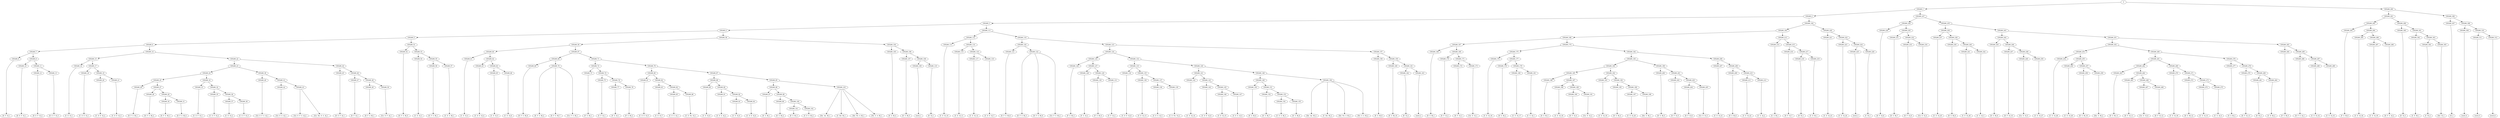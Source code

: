 digraph sample{
"S" -> "C85289_1";
"C85289_1" -> "C85289_2";
"C85289_2" -> "C85289_3";
"C85289_3" -> "C85289_4";
"C85289_4" -> "C85289_5";
"C85289_5" -> "C85289_6";
"C85289_6" -> "C85289_7";
"C85289_7" -> "C85289_8";
"C85289_8" -> "[D  F  G]_1";
"C85289_7" -> "C85289_9";
"C85289_9" -> "C85289_10";
"C85289_10" -> "[D  E  F  G]_1";
"C85289_9" -> "C85289_11";
"C85289_11" -> "C85289_12";
"C85289_12" -> "[D  E  F  G]_2";
"C85289_11" -> "C85289_13";
"C85289_13" -> "[D  E  F  G]_3";
"C85289_6" -> "C85289_14";
"C85289_14" -> "C85289_15";
"C85289_15" -> "C85289_16";
"C85289_16" -> "[C  E  G]_1";
"C85289_15" -> "C85289_17";
"C85289_17" -> "C85289_18";
"C85289_18" -> "[C  D  E  G]_1";
"C85289_17" -> "C85289_19";
"C85289_19" -> "C85289_20";
"C85289_20" -> "[C  D  E  G]_2";
"C85289_19" -> "C85289_21";
"C85289_21" -> "[C  D  E  G]_3";
"C85289_14" -> "C85289_22";
"C85289_22" -> "C85289_23";
"C85289_23" -> "C85289_24";
"C85289_24" -> "C85289_25";
"C85289_25" -> "C85289_26";
"C85289_26" -> "[D  F  G  B]_1";
"C85289_25" -> "C85289_27";
"C85289_27" -> "C85289_28";
"C85289_28" -> "[D  F  G  B]_2";
"C85289_27" -> "C85289_29";
"C85289_29" -> "C85289_30";
"C85289_30" -> "[D  F  G  B]_3";
"C85289_29" -> "C85289_31";
"C85289_31" -> "[D  F  G  B]_4";
"C85289_24" -> "C85289_32";
"C85289_32" -> "C85289_33";
"C85289_33" -> "[C  E  F  G]_1";
"C85289_32" -> "C85289_34";
"C85289_34" -> "C85289_35";
"C85289_35" -> "[C  E  F  G]_2";
"C85289_34" -> "C85289_36";
"C85289_36" -> "C85289_37";
"C85289_37" -> "[C  E  G]_2";
"C85289_36" -> "C85289_38";
"C85289_38" -> "[C  E  F  G]_3";
"C85289_23" -> "C85289_39";
"C85289_39" -> "C85289_40";
"C85289_40" -> "[Cis  E  F  G  A]_1";
"C85289_39" -> "C85289_41";
"C85289_41" -> "C85289_42";
"C85289_42" -> "[Cis  E  G  A]_1";
"C85289_41" -> "C85289_43";
"C85289_43" -> "[Cis  E  F  G  A]_2";
"C85289_43" -> "[Cis  Dis  E  G  A]_1";
"C85289_22" -> "C85289_44";
"C85289_44" -> "C85289_45";
"C85289_45" -> "[D  E  F  A]_1";
"C85289_44" -> "C85289_46";
"C85289_46" -> "C85289_47";
"C85289_47" -> "[D  F  A]_1";
"C85289_46" -> "C85289_48";
"C85289_48" -> "C85289_49";
"C85289_49" -> "[D  F  A  B]_1";
"C85289_48" -> "C85289_50";
"C85289_50" -> "[Cis  D  F  A]_1";
"C85289_5" -> "C85289_51";
"C85289_51" -> "C85289_52";
"C85289_52" -> "[D  F  G  B]_5";
"C85289_51" -> "C85289_53";
"C85289_53" -> "C85289_54";
"C85289_54" -> "[C  E  G]_3";
"C85289_53" -> "C85289_55";
"C85289_55" -> "C85289_56";
"C85289_56" -> "[E  F  G  B]_1";
"C85289_55" -> "C85289_57";
"C85289_57" -> "[C  E  G  B]_1";
"C85289_4" -> "C85289_58";
"C85289_58" -> "C85289_59";
"C85289_59" -> "C85289_60";
"C85289_60" -> "C85289_61";
"C85289_61" -> "[C  E  G]_4";
"C85289_60" -> "C85289_62";
"C85289_62" -> "C85289_63";
"C85289_63" -> "[C  D  E  G]_4";
"C85289_62" -> "C85289_64";
"C85289_64" -> "C85289_65";
"C85289_65" -> "[C  E  G]_5";
"C85289_64" -> "C85289_66";
"C85289_66" -> "[C  E  G]_6";
"C85289_59" -> "C85289_67";
"C85289_67" -> "C85289_68";
"C85289_68" -> "C85289_69";
"C85289_69" -> "[D  F  G  B]_6";
"C85289_68" -> "C85289_70";
"C85289_70" -> "[E  F  G  B]_2";
"C85289_70" -> "[D  F  G  B]_7";
"C85289_70" -> "[Cis  F  G  B]_1";
"C85289_67" -> "C85289_71";
"C85289_71" -> "C85289_72";
"C85289_72" -> "C85289_73";
"C85289_73" -> "[F  G  B]_1";
"C85289_72" -> "C85289_74";
"C85289_74" -> "C85289_75";
"C85289_75" -> "[C  F  G]_1";
"C85289_74" -> "C85289_76";
"C85289_76" -> "C85289_77";
"C85289_77" -> "[F  G  A]_1";
"C85289_76" -> "C85289_78";
"C85289_78" -> "[F  G  B]_2";
"C85289_71" -> "C85289_79";
"C85289_79" -> "C85289_80";
"C85289_80" -> "C85289_81";
"C85289_81" -> "[C  D  E  G]_5";
"C85289_80" -> "C85289_82";
"C85289_82" -> "C85289_83";
"C85289_83" -> "[C  E  G]_7";
"C85289_82" -> "C85289_84";
"C85289_84" -> "C85289_85";
"C85289_85" -> "[C  E  G  A]_1";
"C85289_84" -> "C85289_86";
"C85289_86" -> "[C  E  Fis  G]_1";
"C85289_79" -> "C85289_87";
"C85289_87" -> "C85289_88";
"C85289_88" -> "C85289_89";
"C85289_89" -> "[C  E  G]_8";
"C85289_88" -> "C85289_90";
"C85289_90" -> "C85289_91";
"C85289_91" -> "[C  E  G  A]_2";
"C85289_90" -> "C85289_92";
"C85289_92" -> "C85289_93";
"C85289_93" -> "[C  E  G]_9";
"C85289_92" -> "C85289_94";
"C85289_94" -> "[C  D  E  G]_6";
"C85289_87" -> "C85289_95";
"C85289_95" -> "C85289_96";
"C85289_96" -> "C85289_97";
"C85289_97" -> "[E  G  B]_1";
"C85289_96" -> "C85289_98";
"C85289_98" -> "C85289_99";
"C85289_99" -> "[E  G  B]_2";
"C85289_98" -> "C85289_100";
"C85289_100" -> "C85289_101";
"C85289_101" -> "[E  G  B]_3";
"C85289_100" -> "C85289_102";
"C85289_102" -> "[C  E  G  B]_2";
"C85289_95" -> "C85289_103";
"C85289_103" -> "[Dis  Ais  B]_1";
"C85289_103" -> "[C  Dis  B]_1";
"C85289_103" -> "[Dis  Fis  A  B]_1";
"C85289_103" -> "[Fis  G  A  B]_1";
"C85289_58" -> "C85289_104";
"C85289_104" -> "C85289_105";
"C85289_105" -> "[E  G  B]_4";
"C85289_104" -> "C85289_106";
"C85289_106" -> "C85289_107";
"C85289_107" -> "[E  G  B]_5";
"C85289_106" -> "C85289_108";
"C85289_108" -> "C85289_109";
"C85289_109" -> "[rest]_1";
"C85289_108" -> "C85289_110";
"C85289_110" -> "[E  G]_1";
"C85289_3" -> "C85289_111";
"C85289_111" -> "C85289_112";
"C85289_112" -> "C85289_113";
"C85289_113" -> "[C  E  G]_10";
"C85289_112" -> "C85289_114";
"C85289_114" -> "C85289_115";
"C85289_115" -> "[C  E  G]_11";
"C85289_114" -> "C85289_116";
"C85289_116" -> "C85289_117";
"C85289_117" -> "[C  E  G]_12";
"C85289_116" -> "C85289_118";
"C85289_118" -> "[C  D  E  G]_7";
"C85289_111" -> "C85289_119";
"C85289_119" -> "C85289_120";
"C85289_120" -> "C85289_121";
"C85289_121" -> "[D  F  G  B]_8";
"C85289_120" -> "C85289_122";
"C85289_122" -> "[E  F  G  B]_3";
"C85289_122" -> "[D  F  G  B]_9";
"C85289_122" -> "[Cis  F  G  B]_2";
"C85289_119" -> "C85289_123";
"C85289_123" -> "C85289_124";
"C85289_124" -> "C85289_125";
"C85289_125" -> "C85289_126";
"C85289_126" -> "[F  G  B]_3";
"C85289_125" -> "C85289_127";
"C85289_127" -> "C85289_128";
"C85289_128" -> "[F  G  A]_2";
"C85289_127" -> "C85289_129";
"C85289_129" -> "C85289_130";
"C85289_130" -> "[F  G  B]_4";
"C85289_129" -> "C85289_131";
"C85289_131" -> "[C  F  G]_2";
"C85289_124" -> "C85289_132";
"C85289_132" -> "C85289_133";
"C85289_133" -> "C85289_134";
"C85289_134" -> "[C  D  E  G]_8";
"C85289_133" -> "C85289_135";
"C85289_135" -> "C85289_136";
"C85289_136" -> "[C  E  G]_13";
"C85289_135" -> "C85289_137";
"C85289_137" -> "C85289_138";
"C85289_138" -> "[C  E  G  A]_3";
"C85289_137" -> "C85289_139";
"C85289_139" -> "[C  E  Fis  G]_2";
"C85289_132" -> "C85289_140";
"C85289_140" -> "C85289_141";
"C85289_141" -> "C85289_142";
"C85289_142" -> "[C  E  G]_14";
"C85289_141" -> "C85289_143";
"C85289_143" -> "C85289_144";
"C85289_144" -> "[C  D  E  G]_9";
"C85289_143" -> "C85289_145";
"C85289_145" -> "C85289_146";
"C85289_146" -> "[C  E  G]_15";
"C85289_145" -> "C85289_147";
"C85289_147" -> "[C  E  G  A]_4";
"C85289_140" -> "C85289_148";
"C85289_148" -> "C85289_149";
"C85289_149" -> "C85289_150";
"C85289_150" -> "[E  G  B]_6";
"C85289_149" -> "C85289_151";
"C85289_151" -> "C85289_152";
"C85289_152" -> "[E  G  B]_7";
"C85289_151" -> "C85289_153";
"C85289_153" -> "C85289_154";
"C85289_154" -> "[C  E  G  B]_3";
"C85289_153" -> "C85289_155";
"C85289_155" -> "[E  G  B]_8";
"C85289_148" -> "C85289_156";
"C85289_156" -> "[Dis  Ais  B]_2";
"C85289_156" -> "[C  Dis  B]_2";
"C85289_156" -> "[Dis  Fis  A  B]_2";
"C85289_156" -> "[Fis  G  A  B]_2";
"C85289_123" -> "C85289_157";
"C85289_157" -> "C85289_158";
"C85289_158" -> "[E  G  B]_9";
"C85289_157" -> "C85289_159";
"C85289_159" -> "C85289_160";
"C85289_160" -> "[E  G  B]_10";
"C85289_159" -> "C85289_161";
"C85289_161" -> "C85289_162";
"C85289_162" -> "[E  G]_2";
"C85289_161" -> "C85289_163";
"C85289_163" -> "[rest]_2";
"C85289_2" -> "C85289_164";
"C85289_164" -> "C85289_165";
"C85289_165" -> "C85289_166";
"C85289_166" -> "C85289_167";
"C85289_167" -> "C85289_168";
"C85289_168" -> "[D  G  B]_1";
"C85289_167" -> "C85289_169";
"C85289_169" -> "C85289_170";
"C85289_170" -> "[D  F  G]_2";
"C85289_169" -> "C85289_171";
"C85289_171" -> "C85289_172";
"C85289_172" -> "[D  F  G]_3";
"C85289_171" -> "C85289_173";
"C85289_173" -> "[Cis  E  G]_1";
"C85289_166" -> "C85289_174";
"C85289_174" -> "C85289_175";
"C85289_175" -> "C85289_176";
"C85289_176" -> "[C  E  G]_16";
"C85289_175" -> "C85289_177";
"C85289_177" -> "C85289_178";
"C85289_178" -> "[D  G  B]_2";
"C85289_177" -> "C85289_179";
"C85289_179" -> "C85289_180";
"C85289_180" -> "[C  E  G]_17";
"C85289_179" -> "C85289_181";
"C85289_181" -> "[C  G  A]_1";
"C85289_174" -> "C85289_182";
"C85289_182" -> "C85289_183";
"C85289_183" -> "C85289_184";
"C85289_184" -> "C85289_185";
"C85289_185" -> "C85289_186";
"C85289_186" -> "[D  G  B]_3";
"C85289_185" -> "C85289_187";
"C85289_187" -> "C85289_188";
"C85289_188" -> "[C  E  G]_18";
"C85289_187" -> "C85289_189";
"C85289_189" -> "C85289_190";
"C85289_190" -> "[D  F  G]_4";
"C85289_189" -> "C85289_191";
"C85289_191" -> "[Cis  E  G]_2";
"C85289_184" -> "C85289_192";
"C85289_192" -> "C85289_193";
"C85289_193" -> "[C  E  G]_19";
"C85289_192" -> "C85289_194";
"C85289_194" -> "C85289_195";
"C85289_195" -> "[D  G  B]_4";
"C85289_194" -> "C85289_196";
"C85289_196" -> "C85289_197";
"C85289_197" -> "[C  E  G]_20";
"C85289_196" -> "C85289_198";
"C85289_198" -> "[Dis  G  B]_1";
"C85289_183" -> "C85289_199";
"C85289_199" -> "C85289_200";
"C85289_200" -> "[D  G  B]_5";
"C85289_199" -> "C85289_201";
"C85289_201" -> "C85289_202";
"C85289_202" -> "[D  F  G]_5";
"C85289_201" -> "C85289_203";
"C85289_203" -> "C85289_204";
"C85289_204" -> "[D  F  G]_6";
"C85289_203" -> "C85289_205";
"C85289_205" -> "[Cis  E  G]_3";
"C85289_182" -> "C85289_206";
"C85289_206" -> "C85289_207";
"C85289_207" -> "[C  E  G]_21";
"C85289_206" -> "C85289_208";
"C85289_208" -> "C85289_209";
"C85289_209" -> "[D  G  B]_6";
"C85289_208" -> "C85289_210";
"C85289_210" -> "C85289_211";
"C85289_211" -> "[C  E  G]_22";
"C85289_210" -> "C85289_212";
"C85289_212" -> "[C  G  A]_2";
"C85289_165" -> "C85289_213";
"C85289_213" -> "C85289_214";
"C85289_214" -> "[G  A  B]_1";
"C85289_213" -> "C85289_215";
"C85289_215" -> "C85289_216";
"C85289_216" -> "[D  F  G]_7";
"C85289_215" -> "C85289_217";
"C85289_217" -> "C85289_218";
"C85289_218" -> "[D  E]_1";
"C85289_217" -> "C85289_219";
"C85289_219" -> "[C  D  B]_1";
"C85289_164" -> "C85289_220";
"C85289_220" -> "C85289_221";
"C85289_221" -> "[C  E  G]_23";
"C85289_220" -> "C85289_222";
"C85289_222" -> "C85289_223";
"C85289_223" -> "[C  E  G]_24";
"C85289_222" -> "C85289_224";
"C85289_224" -> "C85289_225";
"C85289_225" -> "[rest]_3";
"C85289_224" -> "C85289_226";
"C85289_226" -> "[C  E]_1";
"C85289_1" -> "C85289_227";
"C85289_227" -> "C85289_228";
"C85289_228" -> "C85289_229";
"C85289_229" -> "[D  F  G]_8";
"C85289_228" -> "C85289_230";
"C85289_230" -> "C85289_231";
"C85289_231" -> "[D  G  B]_7";
"C85289_230" -> "C85289_232";
"C85289_232" -> "C85289_233";
"C85289_233" -> "[D  F  G]_9";
"C85289_232" -> "C85289_234";
"C85289_234" -> "[Cis  E  G]_4";
"C85289_227" -> "C85289_235";
"C85289_235" -> "C85289_236";
"C85289_236" -> "C85289_237";
"C85289_237" -> "[C  E  G]_25";
"C85289_236" -> "C85289_238";
"C85289_238" -> "C85289_239";
"C85289_239" -> "[D  G  B]_8";
"C85289_238" -> "C85289_240";
"C85289_240" -> "C85289_241";
"C85289_241" -> "[C  E  G]_26";
"C85289_240" -> "C85289_242";
"C85289_242" -> "[C  G  A]_3";
"C85289_235" -> "C85289_243";
"C85289_243" -> "C85289_244";
"C85289_244" -> "C85289_245";
"C85289_245" -> "[D  G  B]_9";
"C85289_244" -> "C85289_246";
"C85289_246" -> "C85289_247";
"C85289_247" -> "[D  F  G]_10";
"C85289_246" -> "C85289_248";
"C85289_248" -> "C85289_249";
"C85289_249" -> "[Cis  E  G]_5";
"C85289_248" -> "C85289_250";
"C85289_250" -> "[C  E  G]_27";
"C85289_243" -> "C85289_251";
"C85289_251" -> "C85289_252";
"C85289_252" -> "C85289_253";
"C85289_253" -> "C85289_254";
"C85289_254" -> "[C  E  G]_28";
"C85289_253" -> "C85289_255";
"C85289_255" -> "C85289_256";
"C85289_256" -> "[C  E  G]_29";
"C85289_255" -> "C85289_257";
"C85289_257" -> "C85289_258";
"C85289_258" -> "[D  G  B]_10";
"C85289_257" -> "C85289_259";
"C85289_259" -> "[Dis  G  B]_2";
"C85289_252" -> "C85289_260";
"C85289_260" -> "C85289_261";
"C85289_261" -> "C85289_262";
"C85289_262" -> "C85289_263";
"C85289_263" -> "[D  G  B]_11";
"C85289_262" -> "C85289_264";
"C85289_264" -> "C85289_265";
"C85289_265" -> "[D  F  G]_11";
"C85289_264" -> "C85289_266";
"C85289_266" -> "C85289_267";
"C85289_267" -> "[Cis  E  G]_6";
"C85289_266" -> "C85289_268";
"C85289_268" -> "[D  F  G]_12";
"C85289_261" -> "C85289_269";
"C85289_269" -> "C85289_270";
"C85289_270" -> "[C  E  G]_30";
"C85289_269" -> "C85289_271";
"C85289_271" -> "C85289_272";
"C85289_272" -> "[D  G  B]_12";
"C85289_271" -> "C85289_273";
"C85289_273" -> "C85289_274";
"C85289_274" -> "[C  E  G]_31";
"C85289_273" -> "C85289_275";
"C85289_275" -> "[C  G  A]_4";
"C85289_260" -> "C85289_276";
"C85289_276" -> "C85289_277";
"C85289_277" -> "[G  A  B]_2";
"C85289_276" -> "C85289_278";
"C85289_278" -> "C85289_279";
"C85289_279" -> "[D  F  G]_13";
"C85289_278" -> "C85289_280";
"C85289_280" -> "C85289_281";
"C85289_281" -> "[D  E]_2";
"C85289_280" -> "C85289_282";
"C85289_282" -> "[C  D  B]_2";
"C85289_251" -> "C85289_283";
"C85289_283" -> "C85289_284";
"C85289_284" -> "[F  G  B]_5";
"C85289_283" -> "C85289_285";
"C85289_285" -> "C85289_286";
"C85289_286" -> "[D  F  G  A]_1";
"C85289_285" -> "C85289_287";
"C85289_287" -> "C85289_288";
"C85289_288" -> "[C  E  G]_32";
"C85289_287" -> "C85289_289";
"C85289_289" -> "[C  E  G]_33";
"S" -> "C85289_290";
"C85289_290" -> "C85289_291";
"C85289_291" -> "C85289_292";
"C85289_292" -> "C85289_293";
"C85289_293" -> "[F  G  B]_6";
"C85289_292" -> "C85289_294";
"C85289_294" -> "C85289_295";
"C85289_295" -> "[C  E  G]_34";
"C85289_294" -> "C85289_296";
"C85289_296" -> "C85289_297";
"C85289_297" -> "[C  E  G]_35";
"C85289_296" -> "C85289_298";
"C85289_298" -> "[D  F  G  A]_2";
"C85289_291" -> "C85289_299";
"C85289_299" -> "C85289_300";
"C85289_300" -> "[E  G]_3";
"C85289_299" -> "C85289_301";
"C85289_301" -> "C85289_302";
"C85289_302" -> "[C  E  B]_1";
"C85289_301" -> "C85289_303";
"C85289_303" -> "C85289_304";
"C85289_304" -> "[C  E]_2";
"C85289_303" -> "C85289_305";
"C85289_305" -> "[Dis  G]_1";
"C85289_290" -> "C85289_306";
"C85289_306" -> "C85289_307";
"C85289_307" -> "[C]_1";
"C85289_306" -> "C85289_308";
"C85289_308" -> "C85289_309";
"C85289_309" -> "[rest]_4";
"C85289_308" -> "C85289_310";
"C85289_310" -> "C85289_311";
"C85289_311" -> "[rest]_5";
"C85289_310" -> "C85289_312";
"C85289_312" -> "[rest]_6";

{rank = min; "S";}
{rank = same; "C85289_1"; "C85289_290";}
{rank = same; "C85289_2"; "C85289_227"; "C85289_291"; "C85289_306";}
{rank = same; "C85289_3"; "C85289_164"; "C85289_228"; "C85289_235"; "C85289_292"; "C85289_299"; "C85289_307"; "C85289_308";}
{rank = same; "C85289_4"; "C85289_111"; "C85289_165"; "C85289_220"; "C85289_229"; "C85289_230"; "C85289_236"; "C85289_243"; "C85289_293"; "C85289_294"; "C85289_300"; "C85289_301"; "C85289_309"; "C85289_310";}
{rank = same; "C85289_5"; "C85289_58"; "C85289_112"; "C85289_119"; "C85289_166"; "C85289_213"; "C85289_221"; "C85289_222"; "C85289_231"; "C85289_232"; "C85289_237"; "C85289_238"; "C85289_244"; "C85289_251"; "C85289_295"; "C85289_296"; "C85289_302"; "C85289_303"; "C85289_311"; "C85289_312";}
{rank = same; "C85289_6"; "C85289_51"; "C85289_59"; "C85289_104"; "C85289_113"; "C85289_114"; "C85289_120"; "C85289_123"; "C85289_167"; "C85289_174"; "C85289_214"; "C85289_215"; "C85289_223"; "C85289_224"; "C85289_233"; "C85289_234"; "C85289_239"; "C85289_240"; "C85289_245"; "C85289_246"; "C85289_252"; "C85289_283"; "C85289_297"; "C85289_298"; "C85289_304"; "C85289_305";}
{rank = same; "C85289_7"; "C85289_14"; "C85289_52"; "C85289_53"; "C85289_60"; "C85289_67"; "C85289_105"; "C85289_106"; "C85289_115"; "C85289_116"; "C85289_121"; "C85289_122"; "C85289_124"; "C85289_157"; "C85289_168"; "C85289_169"; "C85289_175"; "C85289_182"; "C85289_216"; "C85289_217"; "C85289_225"; "C85289_226"; "C85289_241"; "C85289_242"; "C85289_247"; "C85289_248"; "C85289_253"; "C85289_260"; "C85289_284"; "C85289_285";}
{rank = same; "C85289_8"; "C85289_9"; "C85289_15"; "C85289_22"; "C85289_54"; "C85289_55"; "C85289_61"; "C85289_62"; "C85289_68"; "C85289_71"; "C85289_107"; "C85289_108"; "C85289_117"; "C85289_118"; "C85289_125"; "C85289_132"; "C85289_158"; "C85289_159"; "C85289_170"; "C85289_171"; "C85289_176"; "C85289_177"; "C85289_183"; "C85289_206"; "C85289_218"; "C85289_219"; "C85289_249"; "C85289_250"; "C85289_254"; "C85289_255"; "C85289_261"; "C85289_276"; "C85289_286"; "C85289_287";}
{rank = same; "C85289_10"; "C85289_11"; "C85289_16"; "C85289_17"; "C85289_23"; "C85289_44"; "C85289_56"; "C85289_57"; "C85289_63"; "C85289_64"; "C85289_69"; "C85289_70"; "C85289_72"; "C85289_79"; "C85289_109"; "C85289_110"; "C85289_126"; "C85289_127"; "C85289_133"; "C85289_140"; "C85289_160"; "C85289_161"; "C85289_172"; "C85289_173"; "C85289_178"; "C85289_179"; "C85289_184"; "C85289_199"; "C85289_207"; "C85289_208"; "C85289_256"; "C85289_257"; "C85289_262"; "C85289_269"; "C85289_277"; "C85289_278"; "C85289_288"; "C85289_289";}
{rank = same; "C85289_12"; "C85289_13"; "C85289_18"; "C85289_19"; "C85289_24"; "C85289_39"; "C85289_45"; "C85289_46"; "C85289_65"; "C85289_66"; "C85289_73"; "C85289_74"; "C85289_80"; "C85289_87"; "C85289_128"; "C85289_129"; "C85289_134"; "C85289_135"; "C85289_141"; "C85289_148"; "C85289_162"; "C85289_163"; "C85289_180"; "C85289_181"; "C85289_185"; "C85289_192"; "C85289_200"; "C85289_201"; "C85289_209"; "C85289_210"; "C85289_258"; "C85289_259"; "C85289_263"; "C85289_264"; "C85289_270"; "C85289_271"; "C85289_279"; "C85289_280";}
{rank = same; "C85289_20"; "C85289_21"; "C85289_25"; "C85289_32"; "C85289_40"; "C85289_41"; "C85289_47"; "C85289_48"; "C85289_75"; "C85289_76"; "C85289_81"; "C85289_82"; "C85289_88"; "C85289_95"; "C85289_130"; "C85289_131"; "C85289_136"; "C85289_137"; "C85289_142"; "C85289_143"; "C85289_149"; "C85289_156"; "C85289_186"; "C85289_187"; "C85289_193"; "C85289_194"; "C85289_202"; "C85289_203"; "C85289_211"; "C85289_212"; "C85289_265"; "C85289_266"; "C85289_272"; "C85289_273"; "C85289_281"; "C85289_282";}
{rank = same; "C85289_26"; "C85289_27"; "C85289_33"; "C85289_34"; "C85289_42"; "C85289_43"; "C85289_49"; "C85289_50"; "C85289_77"; "C85289_78"; "C85289_83"; "C85289_84"; "C85289_89"; "C85289_90"; "C85289_96"; "C85289_103"; "C85289_138"; "C85289_139"; "C85289_144"; "C85289_145"; "C85289_150"; "C85289_151"; "C85289_188"; "C85289_189"; "C85289_195"; "C85289_196"; "C85289_204"; "C85289_205"; "C85289_267"; "C85289_268"; "C85289_274"; "C85289_275";}
{rank = same; "C85289_28"; "C85289_29"; "C85289_35"; "C85289_36"; "C85289_85"; "C85289_86"; "C85289_91"; "C85289_92"; "C85289_97"; "C85289_98"; "C85289_146"; "C85289_147"; "C85289_152"; "C85289_153"; "C85289_190"; "C85289_191"; "C85289_197"; "C85289_198";}
{rank = same; "C85289_30"; "C85289_31"; "C85289_37"; "C85289_38"; "C85289_93"; "C85289_94"; "C85289_99"; "C85289_100"; "C85289_154"; "C85289_155";}
{rank = same; "C85289_101"; "C85289_102";}
{rank = same; "[C  D  B]_1"; "[C  D  B]_2"; "[C  D  E  G]_1"; "[C  D  E  G]_2"; "[C  D  E  G]_3"; "[C  D  E  G]_4"; "[C  D  E  G]_5"; "[C  D  E  G]_6"; "[C  D  E  G]_7"; "[C  D  E  G]_8"; "[C  D  E  G]_9"; "[C  Dis  B]_1"; "[C  Dis  B]_2"; "[C  E  B]_1"; "[C  E  F  G]_1"; "[C  E  F  G]_2"; "[C  E  F  G]_3"; "[C  E  Fis  G]_1"; "[C  E  Fis  G]_2"; "[C  E  G  A]_1"; "[C  E  G  A]_2"; "[C  E  G  A]_3"; "[C  E  G  A]_4"; "[C  E  G  B]_1"; "[C  E  G  B]_2"; "[C  E  G  B]_3"; "[C  E  G]_1"; "[C  E  G]_2"; "[C  E  G]_3"; "[C  E  G]_4"; "[C  E  G]_5"; "[C  E  G]_6"; "[C  E  G]_7"; "[C  E  G]_8"; "[C  E  G]_9"; "[C  E  G]_10"; "[C  E  G]_11"; "[C  E  G]_12"; "[C  E  G]_13"; "[C  E  G]_14"; "[C  E  G]_15"; "[C  E  G]_16"; "[C  E  G]_17"; "[C  E  G]_18"; "[C  E  G]_19"; "[C  E  G]_20"; "[C  E  G]_21"; "[C  E  G]_22"; "[C  E  G]_23"; "[C  E  G]_24"; "[C  E  G]_25"; "[C  E  G]_26"; "[C  E  G]_27"; "[C  E  G]_28"; "[C  E  G]_29"; "[C  E  G]_30"; "[C  E  G]_31"; "[C  E  G]_32"; "[C  E  G]_33"; "[C  E  G]_34"; "[C  E  G]_35"; "[C  E]_1"; "[C  E]_2"; "[C  F  G]_1"; "[C  F  G]_2"; "[C  G  A]_1"; "[C  G  A]_2"; "[C  G  A]_3"; "[C  G  A]_4"; "[C]_1"; "[Cis  D  F  A]_1"; "[Cis  Dis  E  G  A]_1"; "[Cis  E  F  G  A]_1"; "[Cis  E  F  G  A]_2"; "[Cis  E  G  A]_1"; "[Cis  E  G]_1"; "[Cis  E  G]_2"; "[Cis  E  G]_3"; "[Cis  E  G]_4"; "[Cis  E  G]_5"; "[Cis  E  G]_6"; "[Cis  F  G  B]_1"; "[Cis  F  G  B]_2"; "[D  E  F  A]_1"; "[D  E  F  G]_1"; "[D  E  F  G]_2"; "[D  E  F  G]_3"; "[D  E]_1"; "[D  E]_2"; "[D  F  A  B]_1"; "[D  F  A]_1"; "[D  F  G  A]_1"; "[D  F  G  A]_2"; "[D  F  G  B]_1"; "[D  F  G  B]_2"; "[D  F  G  B]_3"; "[D  F  G  B]_4"; "[D  F  G  B]_5"; "[D  F  G  B]_6"; "[D  F  G  B]_7"; "[D  F  G  B]_8"; "[D  F  G  B]_9"; "[D  F  G]_1"; "[D  F  G]_2"; "[D  F  G]_3"; "[D  F  G]_4"; "[D  F  G]_5"; "[D  F  G]_6"; "[D  F  G]_7"; "[D  F  G]_8"; "[D  F  G]_9"; "[D  F  G]_10"; "[D  F  G]_11"; "[D  F  G]_12"; "[D  F  G]_13"; "[D  G  B]_1"; "[D  G  B]_2"; "[D  G  B]_3"; "[D  G  B]_4"; "[D  G  B]_5"; "[D  G  B]_6"; "[D  G  B]_7"; "[D  G  B]_8"; "[D  G  B]_9"; "[D  G  B]_10"; "[D  G  B]_11"; "[D  G  B]_12"; "[Dis  Ais  B]_1"; "[Dis  Ais  B]_2"; "[Dis  Fis  A  B]_1"; "[Dis  Fis  A  B]_2"; "[Dis  G  B]_1"; "[Dis  G  B]_2"; "[Dis  G]_1"; "[E  F  G  B]_1"; "[E  F  G  B]_2"; "[E  F  G  B]_3"; "[E  G  B]_1"; "[E  G  B]_2"; "[E  G  B]_3"; "[E  G  B]_4"; "[E  G  B]_5"; "[E  G  B]_6"; "[E  G  B]_7"; "[E  G  B]_8"; "[E  G  B]_9"; "[E  G  B]_10"; "[E  G]_1"; "[E  G]_2"; "[E  G]_3"; "[F  G  A]_1"; "[F  G  A]_2"; "[F  G  B]_1"; "[F  G  B]_2"; "[F  G  B]_3"; "[F  G  B]_4"; "[F  G  B]_5"; "[F  G  B]_6"; "[Fis  G  A  B]_1"; "[Fis  G  A  B]_2"; "[G  A  B]_1"; "[G  A  B]_2"; "[rest]_1"; "[rest]_2"; "[rest]_3"; "[rest]_4"; "[rest]_5"; "[rest]_6";}
}
